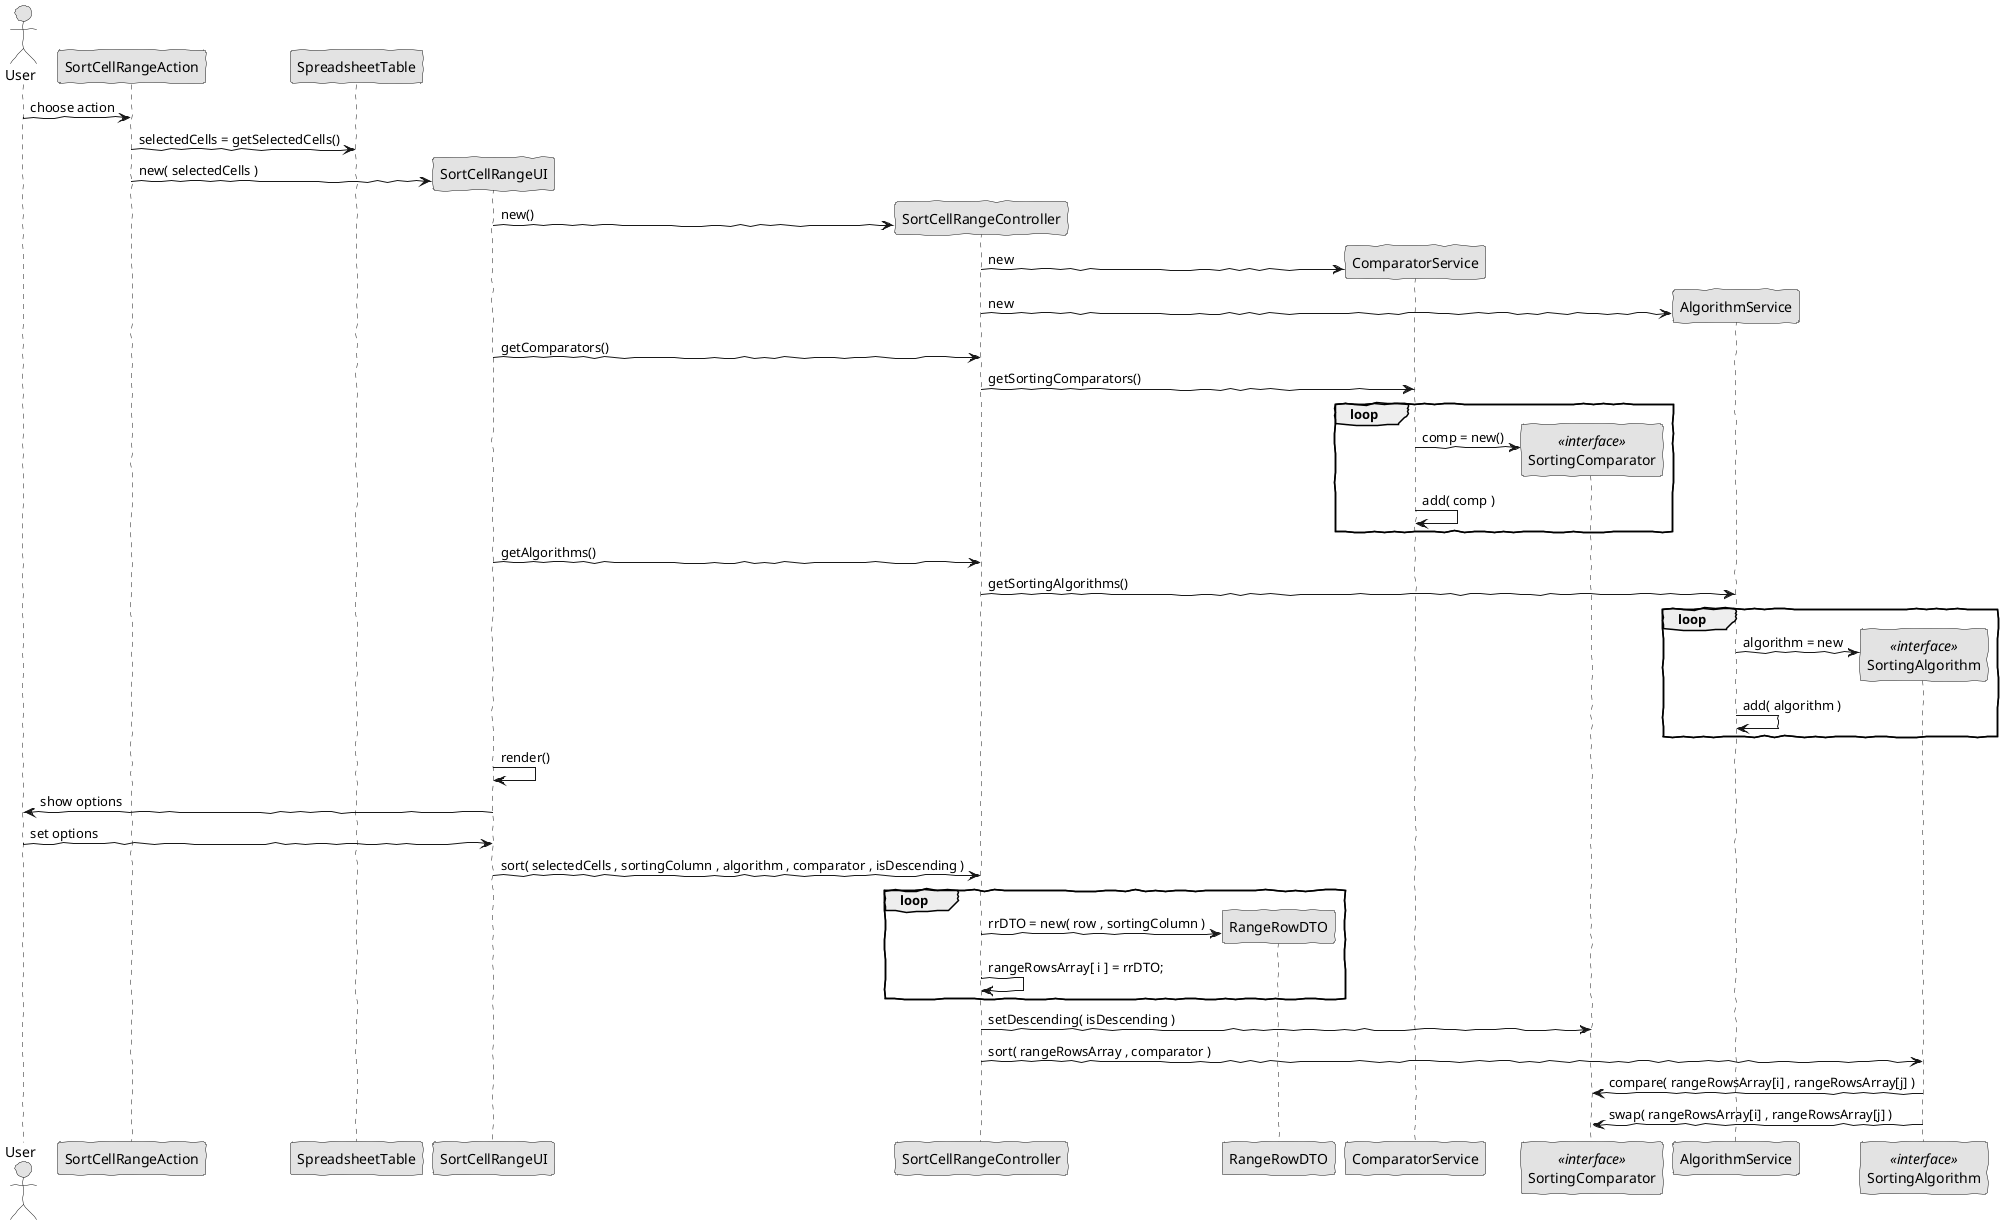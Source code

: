 @startuml

skinparam handwritten true
skinparam monochrome true
skinparam packageStyle rect
skinparam defaultFontName FG Virgil
skinparam shadowing false

actor "User"
participant "SortCellRangeAction"
participant "SpreadsheetTable"
participant "SortCellRangeUI"
participant "SortCellRangeController"
participant "RangeRowDTO"
participant "ComparatorService"
participant "SortingComparator" << interface >>
participant "AlgorithmService"
participant "SortingAlgorithm" << interface >>

User -> SortCellRangeAction : choose action
SortCellRangeAction -> SpreadsheetTable : selectedCells = getSelectedCells()
create SortCellRangeUI
SortCellRangeAction -> SortCellRangeUI : new( selectedCells )
create SortCellRangeController
SortCellRangeUI -> SortCellRangeController : new()
create ComparatorService
SortCellRangeController -> ComparatorService : new
create AlgorithmService
SortCellRangeController -> AlgorithmService : new
SortCellRangeUI -> SortCellRangeController : getComparators()
SortCellRangeController -> ComparatorService : getSortingComparators()
loop
create SortingComparator
ComparatorService -> SortingComparator : comp = new()
ComparatorService -> ComparatorService : add( comp )
end loop
SortCellRangeUI -> SortCellRangeController : getAlgorithms()
SortCellRangeController -> AlgorithmService : getSortingAlgorithms()
loop
create SortingAlgorithm
AlgorithmService -> SortingAlgorithm : algorithm = new
AlgorithmService -> AlgorithmService : add( algorithm )
end loop
SortCellRangeUI -> SortCellRangeUI : render()
SortCellRangeUI -> User : show options
User -> SortCellRangeUI : set options
SortCellRangeUI -> SortCellRangeController : sort( selectedCells , sortingColumn , algorithm , comparator , isDescending )
loop
create RangeRowDTO
SortCellRangeController -> RangeRowDTO : rrDTO = new( row , sortingColumn )
SortCellRangeController -> SortCellRangeController : rangeRowsArray[ i ] = rrDTO;
end loop
SortCellRangeController -> SortingComparator : setDescending( isDescending )
SortCellRangeController -> SortingAlgorithm : sort( rangeRowsArray , comparator )
SortingAlgorithm -> SortingComparator : compare( rangeRowsArray[i] , rangeRowsArray[j] )
SortingAlgorithm -> SortingComparator : swap( rangeRowsArray[i] , rangeRowsArray[j] )

@enduml
